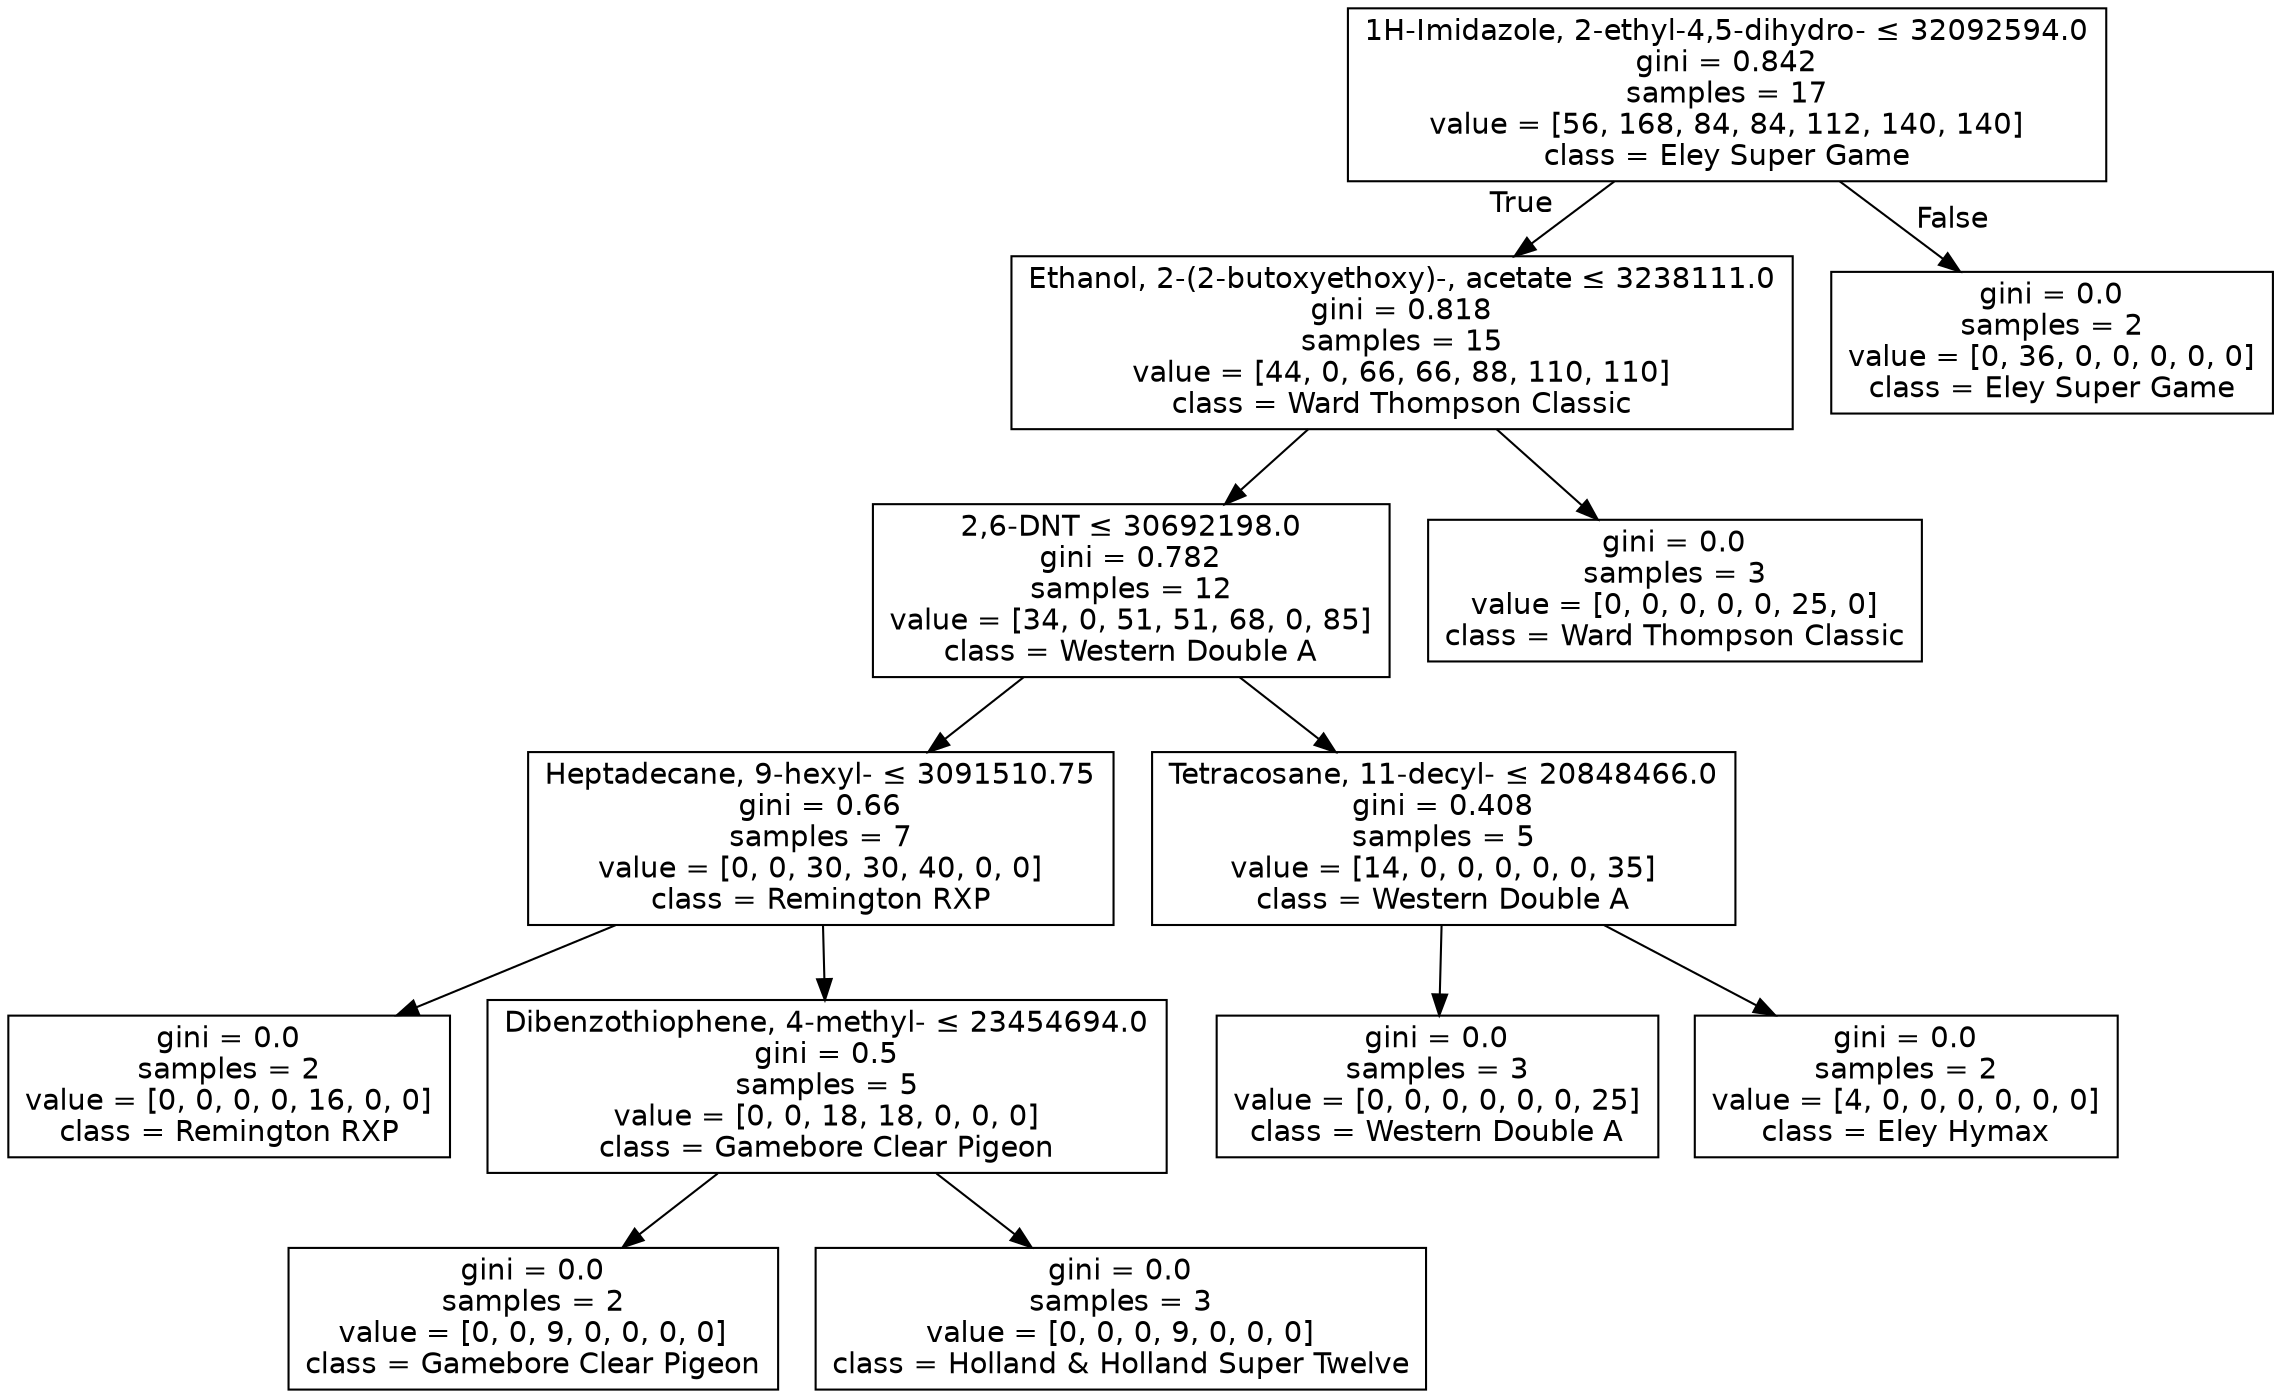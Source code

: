 digraph Tree {
node [shape=box, fontname="helvetica"] ;
edge [fontname="helvetica"] ;
0 [label=<1H-Imidazole, 2-ethyl-4,5-dihydro- &le; 32092594.0<br/>gini = 0.842<br/>samples = 17<br/>value = [56, 168, 84, 84, 112, 140, 140]<br/>class = Eley Super Game>] ;
1 [label=<Ethanol, 2-(2-butoxyethoxy)-, acetate &le; 3238111.0<br/>gini = 0.818<br/>samples = 15<br/>value = [44, 0, 66, 66, 88, 110, 110]<br/>class = Ward Thompson Classic>] ;
0 -> 1 [labeldistance=2.5, labelangle=45, headlabel="True"] ;
2 [label=<2,6-DNT &le; 30692198.0<br/>gini = 0.782<br/>samples = 12<br/>value = [34, 0, 51, 51, 68, 0, 85]<br/>class = Western Double A>] ;
1 -> 2 ;
3 [label=<Heptadecane, 9-hexyl- &le; 3091510.75<br/>gini = 0.66<br/>samples = 7<br/>value = [0, 0, 30, 30, 40, 0, 0]<br/>class = Remington RXP>] ;
2 -> 3 ;
4 [label=<gini = 0.0<br/>samples = 2<br/>value = [0, 0, 0, 0, 16, 0, 0]<br/>class = Remington RXP>] ;
3 -> 4 ;
5 [label=<Dibenzothiophene, 4-methyl- &le; 23454694.0<br/>gini = 0.5<br/>samples = 5<br/>value = [0, 0, 18, 18, 0, 0, 0]<br/>class = Gamebore Clear Pigeon>] ;
3 -> 5 ;
6 [label=<gini = 0.0<br/>samples = 2<br/>value = [0, 0, 9, 0, 0, 0, 0]<br/>class = Gamebore Clear Pigeon>] ;
5 -> 6 ;
7 [label=<gini = 0.0<br/>samples = 3<br/>value = [0, 0, 0, 9, 0, 0, 0]<br/>class = Holland &amp; Holland Super Twelve>] ;
5 -> 7 ;
8 [label=<Tetracosane, 11-decyl- &le; 20848466.0<br/>gini = 0.408<br/>samples = 5<br/>value = [14, 0, 0, 0, 0, 0, 35]<br/>class = Western Double A>] ;
2 -> 8 ;
9 [label=<gini = 0.0<br/>samples = 3<br/>value = [0, 0, 0, 0, 0, 0, 25]<br/>class = Western Double A>] ;
8 -> 9 ;
10 [label=<gini = 0.0<br/>samples = 2<br/>value = [4, 0, 0, 0, 0, 0, 0]<br/>class = Eley Hymax>] ;
8 -> 10 ;
11 [label=<gini = 0.0<br/>samples = 3<br/>value = [0, 0, 0, 0, 0, 25, 0]<br/>class = Ward Thompson Classic>] ;
1 -> 11 ;
12 [label=<gini = 0.0<br/>samples = 2<br/>value = [0, 36, 0, 0, 0, 0, 0]<br/>class = Eley Super Game>] ;
0 -> 12 [labeldistance=2.5, labelangle=-45, headlabel="False"] ;
}

